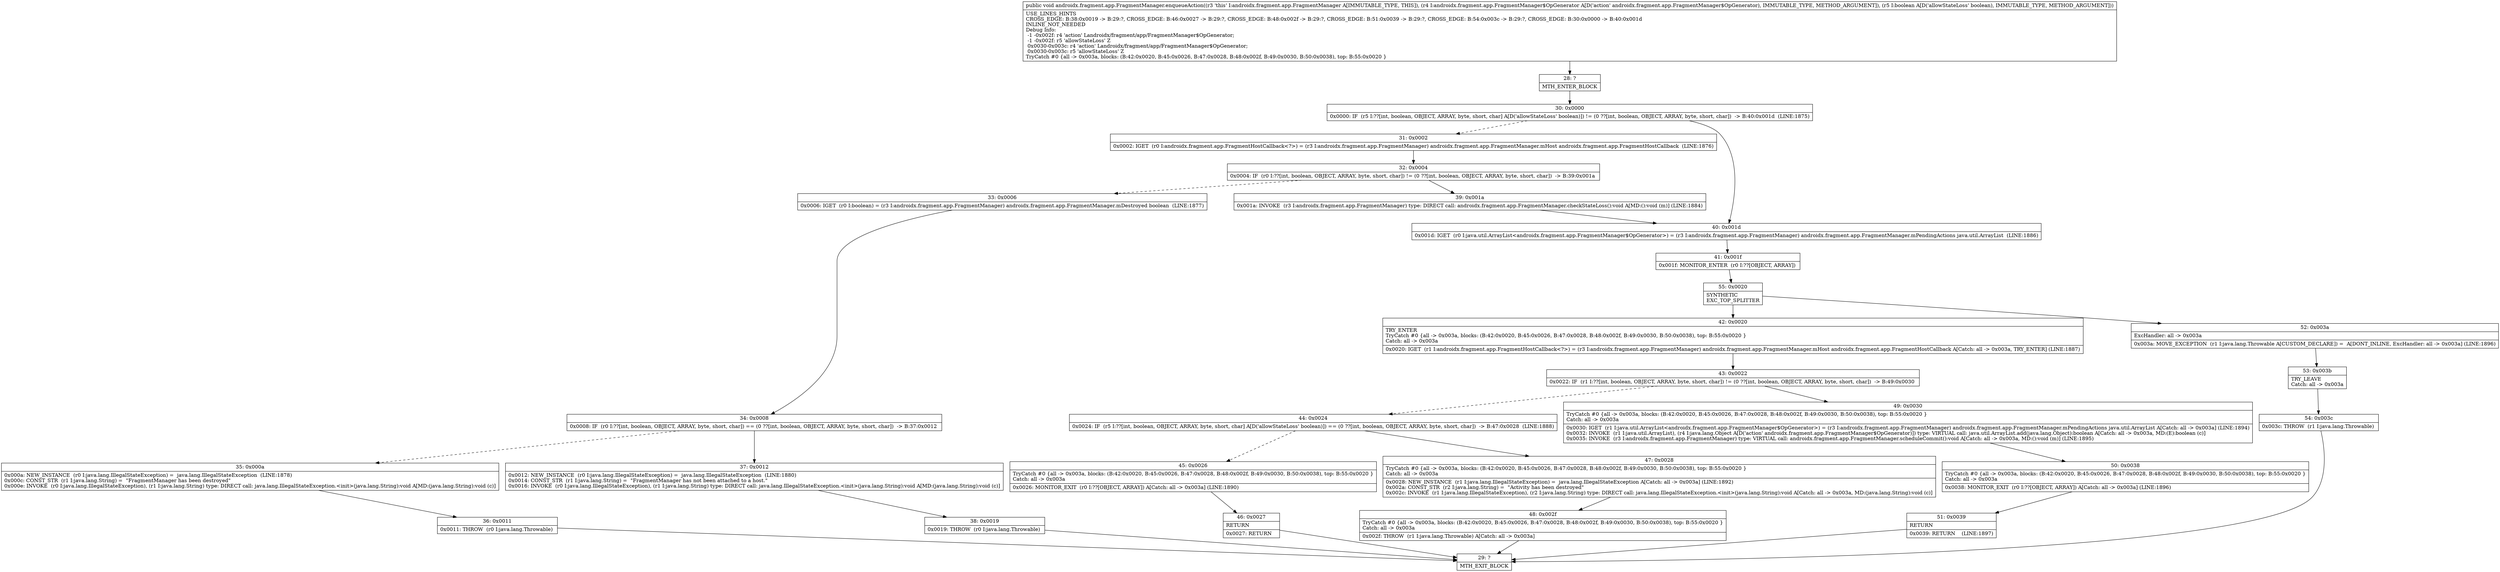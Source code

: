 digraph "CFG forandroidx.fragment.app.FragmentManager.enqueueAction(Landroidx\/fragment\/app\/FragmentManager$OpGenerator;Z)V" {
Node_28 [shape=record,label="{28\:\ ?|MTH_ENTER_BLOCK\l}"];
Node_30 [shape=record,label="{30\:\ 0x0000|0x0000: IF  (r5 I:??[int, boolean, OBJECT, ARRAY, byte, short, char] A[D('allowStateLoss' boolean)]) != (0 ??[int, boolean, OBJECT, ARRAY, byte, short, char])  \-\> B:40:0x001d  (LINE:1875)\l}"];
Node_31 [shape=record,label="{31\:\ 0x0002|0x0002: IGET  (r0 I:androidx.fragment.app.FragmentHostCallback\<?\>) = (r3 I:androidx.fragment.app.FragmentManager) androidx.fragment.app.FragmentManager.mHost androidx.fragment.app.FragmentHostCallback  (LINE:1876)\l}"];
Node_32 [shape=record,label="{32\:\ 0x0004|0x0004: IF  (r0 I:??[int, boolean, OBJECT, ARRAY, byte, short, char]) != (0 ??[int, boolean, OBJECT, ARRAY, byte, short, char])  \-\> B:39:0x001a \l}"];
Node_33 [shape=record,label="{33\:\ 0x0006|0x0006: IGET  (r0 I:boolean) = (r3 I:androidx.fragment.app.FragmentManager) androidx.fragment.app.FragmentManager.mDestroyed boolean  (LINE:1877)\l}"];
Node_34 [shape=record,label="{34\:\ 0x0008|0x0008: IF  (r0 I:??[int, boolean, OBJECT, ARRAY, byte, short, char]) == (0 ??[int, boolean, OBJECT, ARRAY, byte, short, char])  \-\> B:37:0x0012 \l}"];
Node_35 [shape=record,label="{35\:\ 0x000a|0x000a: NEW_INSTANCE  (r0 I:java.lang.IllegalStateException) =  java.lang.IllegalStateException  (LINE:1878)\l0x000c: CONST_STR  (r1 I:java.lang.String) =  \"FragmentManager has been destroyed\" \l0x000e: INVOKE  (r0 I:java.lang.IllegalStateException), (r1 I:java.lang.String) type: DIRECT call: java.lang.IllegalStateException.\<init\>(java.lang.String):void A[MD:(java.lang.String):void (c)]\l}"];
Node_36 [shape=record,label="{36\:\ 0x0011|0x0011: THROW  (r0 I:java.lang.Throwable) \l}"];
Node_29 [shape=record,label="{29\:\ ?|MTH_EXIT_BLOCK\l}"];
Node_37 [shape=record,label="{37\:\ 0x0012|0x0012: NEW_INSTANCE  (r0 I:java.lang.IllegalStateException) =  java.lang.IllegalStateException  (LINE:1880)\l0x0014: CONST_STR  (r1 I:java.lang.String) =  \"FragmentManager has not been attached to a host.\" \l0x0016: INVOKE  (r0 I:java.lang.IllegalStateException), (r1 I:java.lang.String) type: DIRECT call: java.lang.IllegalStateException.\<init\>(java.lang.String):void A[MD:(java.lang.String):void (c)]\l}"];
Node_38 [shape=record,label="{38\:\ 0x0019|0x0019: THROW  (r0 I:java.lang.Throwable) \l}"];
Node_39 [shape=record,label="{39\:\ 0x001a|0x001a: INVOKE  (r3 I:androidx.fragment.app.FragmentManager) type: DIRECT call: androidx.fragment.app.FragmentManager.checkStateLoss():void A[MD:():void (m)] (LINE:1884)\l}"];
Node_40 [shape=record,label="{40\:\ 0x001d|0x001d: IGET  (r0 I:java.util.ArrayList\<androidx.fragment.app.FragmentManager$OpGenerator\>) = (r3 I:androidx.fragment.app.FragmentManager) androidx.fragment.app.FragmentManager.mPendingActions java.util.ArrayList  (LINE:1886)\l}"];
Node_41 [shape=record,label="{41\:\ 0x001f|0x001f: MONITOR_ENTER  (r0 I:??[OBJECT, ARRAY]) \l}"];
Node_55 [shape=record,label="{55\:\ 0x0020|SYNTHETIC\lEXC_TOP_SPLITTER\l}"];
Node_42 [shape=record,label="{42\:\ 0x0020|TRY_ENTER\lTryCatch #0 \{all \-\> 0x003a, blocks: (B:42:0x0020, B:45:0x0026, B:47:0x0028, B:48:0x002f, B:49:0x0030, B:50:0x0038), top: B:55:0x0020 \}\lCatch: all \-\> 0x003a\l|0x0020: IGET  (r1 I:androidx.fragment.app.FragmentHostCallback\<?\>) = (r3 I:androidx.fragment.app.FragmentManager) androidx.fragment.app.FragmentManager.mHost androidx.fragment.app.FragmentHostCallback A[Catch: all \-\> 0x003a, TRY_ENTER] (LINE:1887)\l}"];
Node_43 [shape=record,label="{43\:\ 0x0022|0x0022: IF  (r1 I:??[int, boolean, OBJECT, ARRAY, byte, short, char]) != (0 ??[int, boolean, OBJECT, ARRAY, byte, short, char])  \-\> B:49:0x0030 \l}"];
Node_44 [shape=record,label="{44\:\ 0x0024|0x0024: IF  (r5 I:??[int, boolean, OBJECT, ARRAY, byte, short, char] A[D('allowStateLoss' boolean)]) == (0 ??[int, boolean, OBJECT, ARRAY, byte, short, char])  \-\> B:47:0x0028  (LINE:1888)\l}"];
Node_45 [shape=record,label="{45\:\ 0x0026|TryCatch #0 \{all \-\> 0x003a, blocks: (B:42:0x0020, B:45:0x0026, B:47:0x0028, B:48:0x002f, B:49:0x0030, B:50:0x0038), top: B:55:0x0020 \}\lCatch: all \-\> 0x003a\l|0x0026: MONITOR_EXIT  (r0 I:??[OBJECT, ARRAY]) A[Catch: all \-\> 0x003a] (LINE:1890)\l}"];
Node_46 [shape=record,label="{46\:\ 0x0027|RETURN\l|0x0027: RETURN   \l}"];
Node_47 [shape=record,label="{47\:\ 0x0028|TryCatch #0 \{all \-\> 0x003a, blocks: (B:42:0x0020, B:45:0x0026, B:47:0x0028, B:48:0x002f, B:49:0x0030, B:50:0x0038), top: B:55:0x0020 \}\lCatch: all \-\> 0x003a\l|0x0028: NEW_INSTANCE  (r1 I:java.lang.IllegalStateException) =  java.lang.IllegalStateException A[Catch: all \-\> 0x003a] (LINE:1892)\l0x002a: CONST_STR  (r2 I:java.lang.String) =  \"Activity has been destroyed\" \l0x002c: INVOKE  (r1 I:java.lang.IllegalStateException), (r2 I:java.lang.String) type: DIRECT call: java.lang.IllegalStateException.\<init\>(java.lang.String):void A[Catch: all \-\> 0x003a, MD:(java.lang.String):void (c)]\l}"];
Node_48 [shape=record,label="{48\:\ 0x002f|TryCatch #0 \{all \-\> 0x003a, blocks: (B:42:0x0020, B:45:0x0026, B:47:0x0028, B:48:0x002f, B:49:0x0030, B:50:0x0038), top: B:55:0x0020 \}\lCatch: all \-\> 0x003a\l|0x002f: THROW  (r1 I:java.lang.Throwable) A[Catch: all \-\> 0x003a]\l}"];
Node_49 [shape=record,label="{49\:\ 0x0030|TryCatch #0 \{all \-\> 0x003a, blocks: (B:42:0x0020, B:45:0x0026, B:47:0x0028, B:48:0x002f, B:49:0x0030, B:50:0x0038), top: B:55:0x0020 \}\lCatch: all \-\> 0x003a\l|0x0030: IGET  (r1 I:java.util.ArrayList\<androidx.fragment.app.FragmentManager$OpGenerator\>) = (r3 I:androidx.fragment.app.FragmentManager) androidx.fragment.app.FragmentManager.mPendingActions java.util.ArrayList A[Catch: all \-\> 0x003a] (LINE:1894)\l0x0032: INVOKE  (r1 I:java.util.ArrayList), (r4 I:java.lang.Object A[D('action' androidx.fragment.app.FragmentManager$OpGenerator)]) type: VIRTUAL call: java.util.ArrayList.add(java.lang.Object):boolean A[Catch: all \-\> 0x003a, MD:(E):boolean (c)]\l0x0035: INVOKE  (r3 I:androidx.fragment.app.FragmentManager) type: VIRTUAL call: androidx.fragment.app.FragmentManager.scheduleCommit():void A[Catch: all \-\> 0x003a, MD:():void (m)] (LINE:1895)\l}"];
Node_50 [shape=record,label="{50\:\ 0x0038|TryCatch #0 \{all \-\> 0x003a, blocks: (B:42:0x0020, B:45:0x0026, B:47:0x0028, B:48:0x002f, B:49:0x0030, B:50:0x0038), top: B:55:0x0020 \}\lCatch: all \-\> 0x003a\l|0x0038: MONITOR_EXIT  (r0 I:??[OBJECT, ARRAY]) A[Catch: all \-\> 0x003a] (LINE:1896)\l}"];
Node_51 [shape=record,label="{51\:\ 0x0039|RETURN\l|0x0039: RETURN    (LINE:1897)\l}"];
Node_52 [shape=record,label="{52\:\ 0x003a|ExcHandler: all \-\> 0x003a\l|0x003a: MOVE_EXCEPTION  (r1 I:java.lang.Throwable A[CUSTOM_DECLARE]) =  A[DONT_INLINE, ExcHandler: all \-\> 0x003a] (LINE:1896)\l}"];
Node_53 [shape=record,label="{53\:\ 0x003b|TRY_LEAVE\lCatch: all \-\> 0x003a\l}"];
Node_54 [shape=record,label="{54\:\ 0x003c|0x003c: THROW  (r1 I:java.lang.Throwable) \l}"];
MethodNode[shape=record,label="{public void androidx.fragment.app.FragmentManager.enqueueAction((r3 'this' I:androidx.fragment.app.FragmentManager A[IMMUTABLE_TYPE, THIS]), (r4 I:androidx.fragment.app.FragmentManager$OpGenerator A[D('action' androidx.fragment.app.FragmentManager$OpGenerator), IMMUTABLE_TYPE, METHOD_ARGUMENT]), (r5 I:boolean A[D('allowStateLoss' boolean), IMMUTABLE_TYPE, METHOD_ARGUMENT]))  | USE_LINES_HINTS\lCROSS_EDGE: B:38:0x0019 \-\> B:29:?, CROSS_EDGE: B:46:0x0027 \-\> B:29:?, CROSS_EDGE: B:48:0x002f \-\> B:29:?, CROSS_EDGE: B:51:0x0039 \-\> B:29:?, CROSS_EDGE: B:54:0x003c \-\> B:29:?, CROSS_EDGE: B:30:0x0000 \-\> B:40:0x001d\lINLINE_NOT_NEEDED\lDebug Info:\l  \-1 \-0x002f: r4 'action' Landroidx\/fragment\/app\/FragmentManager$OpGenerator;\l  \-1 \-0x002f: r5 'allowStateLoss' Z\l  0x0030\-0x003c: r4 'action' Landroidx\/fragment\/app\/FragmentManager$OpGenerator;\l  0x0030\-0x003c: r5 'allowStateLoss' Z\lTryCatch #0 \{all \-\> 0x003a, blocks: (B:42:0x0020, B:45:0x0026, B:47:0x0028, B:48:0x002f, B:49:0x0030, B:50:0x0038), top: B:55:0x0020 \}\l}"];
MethodNode -> Node_28;Node_28 -> Node_30;
Node_30 -> Node_31[style=dashed];
Node_30 -> Node_40;
Node_31 -> Node_32;
Node_32 -> Node_33[style=dashed];
Node_32 -> Node_39;
Node_33 -> Node_34;
Node_34 -> Node_35[style=dashed];
Node_34 -> Node_37;
Node_35 -> Node_36;
Node_36 -> Node_29;
Node_37 -> Node_38;
Node_38 -> Node_29;
Node_39 -> Node_40;
Node_40 -> Node_41;
Node_41 -> Node_55;
Node_55 -> Node_42;
Node_55 -> Node_52;
Node_42 -> Node_43;
Node_43 -> Node_44[style=dashed];
Node_43 -> Node_49;
Node_44 -> Node_45[style=dashed];
Node_44 -> Node_47;
Node_45 -> Node_46;
Node_46 -> Node_29;
Node_47 -> Node_48;
Node_48 -> Node_29;
Node_49 -> Node_50;
Node_50 -> Node_51;
Node_51 -> Node_29;
Node_52 -> Node_53;
Node_53 -> Node_54;
Node_54 -> Node_29;
}

